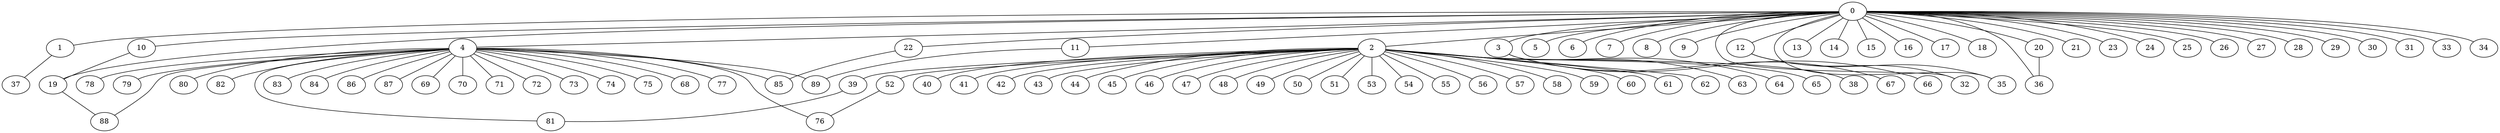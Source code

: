 
graph graphname {
    0 -- 1
0 -- 2
0 -- 3
0 -- 4
0 -- 5
0 -- 6
0 -- 7
0 -- 8
0 -- 9
0 -- 10
0 -- 11
0 -- 12
0 -- 13
0 -- 14
0 -- 15
0 -- 16
0 -- 17
0 -- 18
0 -- 19
0 -- 20
0 -- 21
0 -- 22
0 -- 23
0 -- 24
0 -- 25
0 -- 26
0 -- 27
0 -- 28
0 -- 29
0 -- 30
0 -- 31
0 -- 32
0 -- 33
0 -- 34
0 -- 35
0 -- 36
1 -- 37
2 -- 38
2 -- 39
2 -- 40
2 -- 41
2 -- 42
2 -- 43
2 -- 44
2 -- 45
2 -- 46
2 -- 47
2 -- 48
2 -- 49
2 -- 50
2 -- 51
2 -- 52
2 -- 53
2 -- 54
2 -- 55
2 -- 56
2 -- 57
2 -- 58
2 -- 59
2 -- 60
2 -- 61
2 -- 62
2 -- 63
2 -- 64
2 -- 65
3 -- 66
3 -- 67
4 -- 68
4 -- 69
4 -- 70
4 -- 71
4 -- 72
4 -- 73
4 -- 74
4 -- 75
4 -- 76
4 -- 77
4 -- 78
4 -- 79
4 -- 80
4 -- 81
4 -- 82
4 -- 83
4 -- 84
4 -- 85
4 -- 86
4 -- 87
4 -- 88
4 -- 89
10 -- 19
11 -- 89
12 -- 32
12 -- 35
19 -- 88
20 -- 36
22 -- 85
39 -- 81
52 -- 76

}
